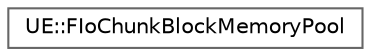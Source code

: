 digraph "Graphical Class Hierarchy"
{
 // INTERACTIVE_SVG=YES
 // LATEX_PDF_SIZE
  bgcolor="transparent";
  edge [fontname=Helvetica,fontsize=10,labelfontname=Helvetica,labelfontsize=10];
  node [fontname=Helvetica,fontsize=10,shape=box,height=0.2,width=0.4];
  rankdir="LR";
  Node0 [id="Node000000",label="UE::FIoChunkBlockMemoryPool",height=0.2,width=0.4,color="grey40", fillcolor="white", style="filled",URL="$d1/d32/classUE_1_1FIoChunkBlockMemoryPool.html",tooltip=" "];
}
